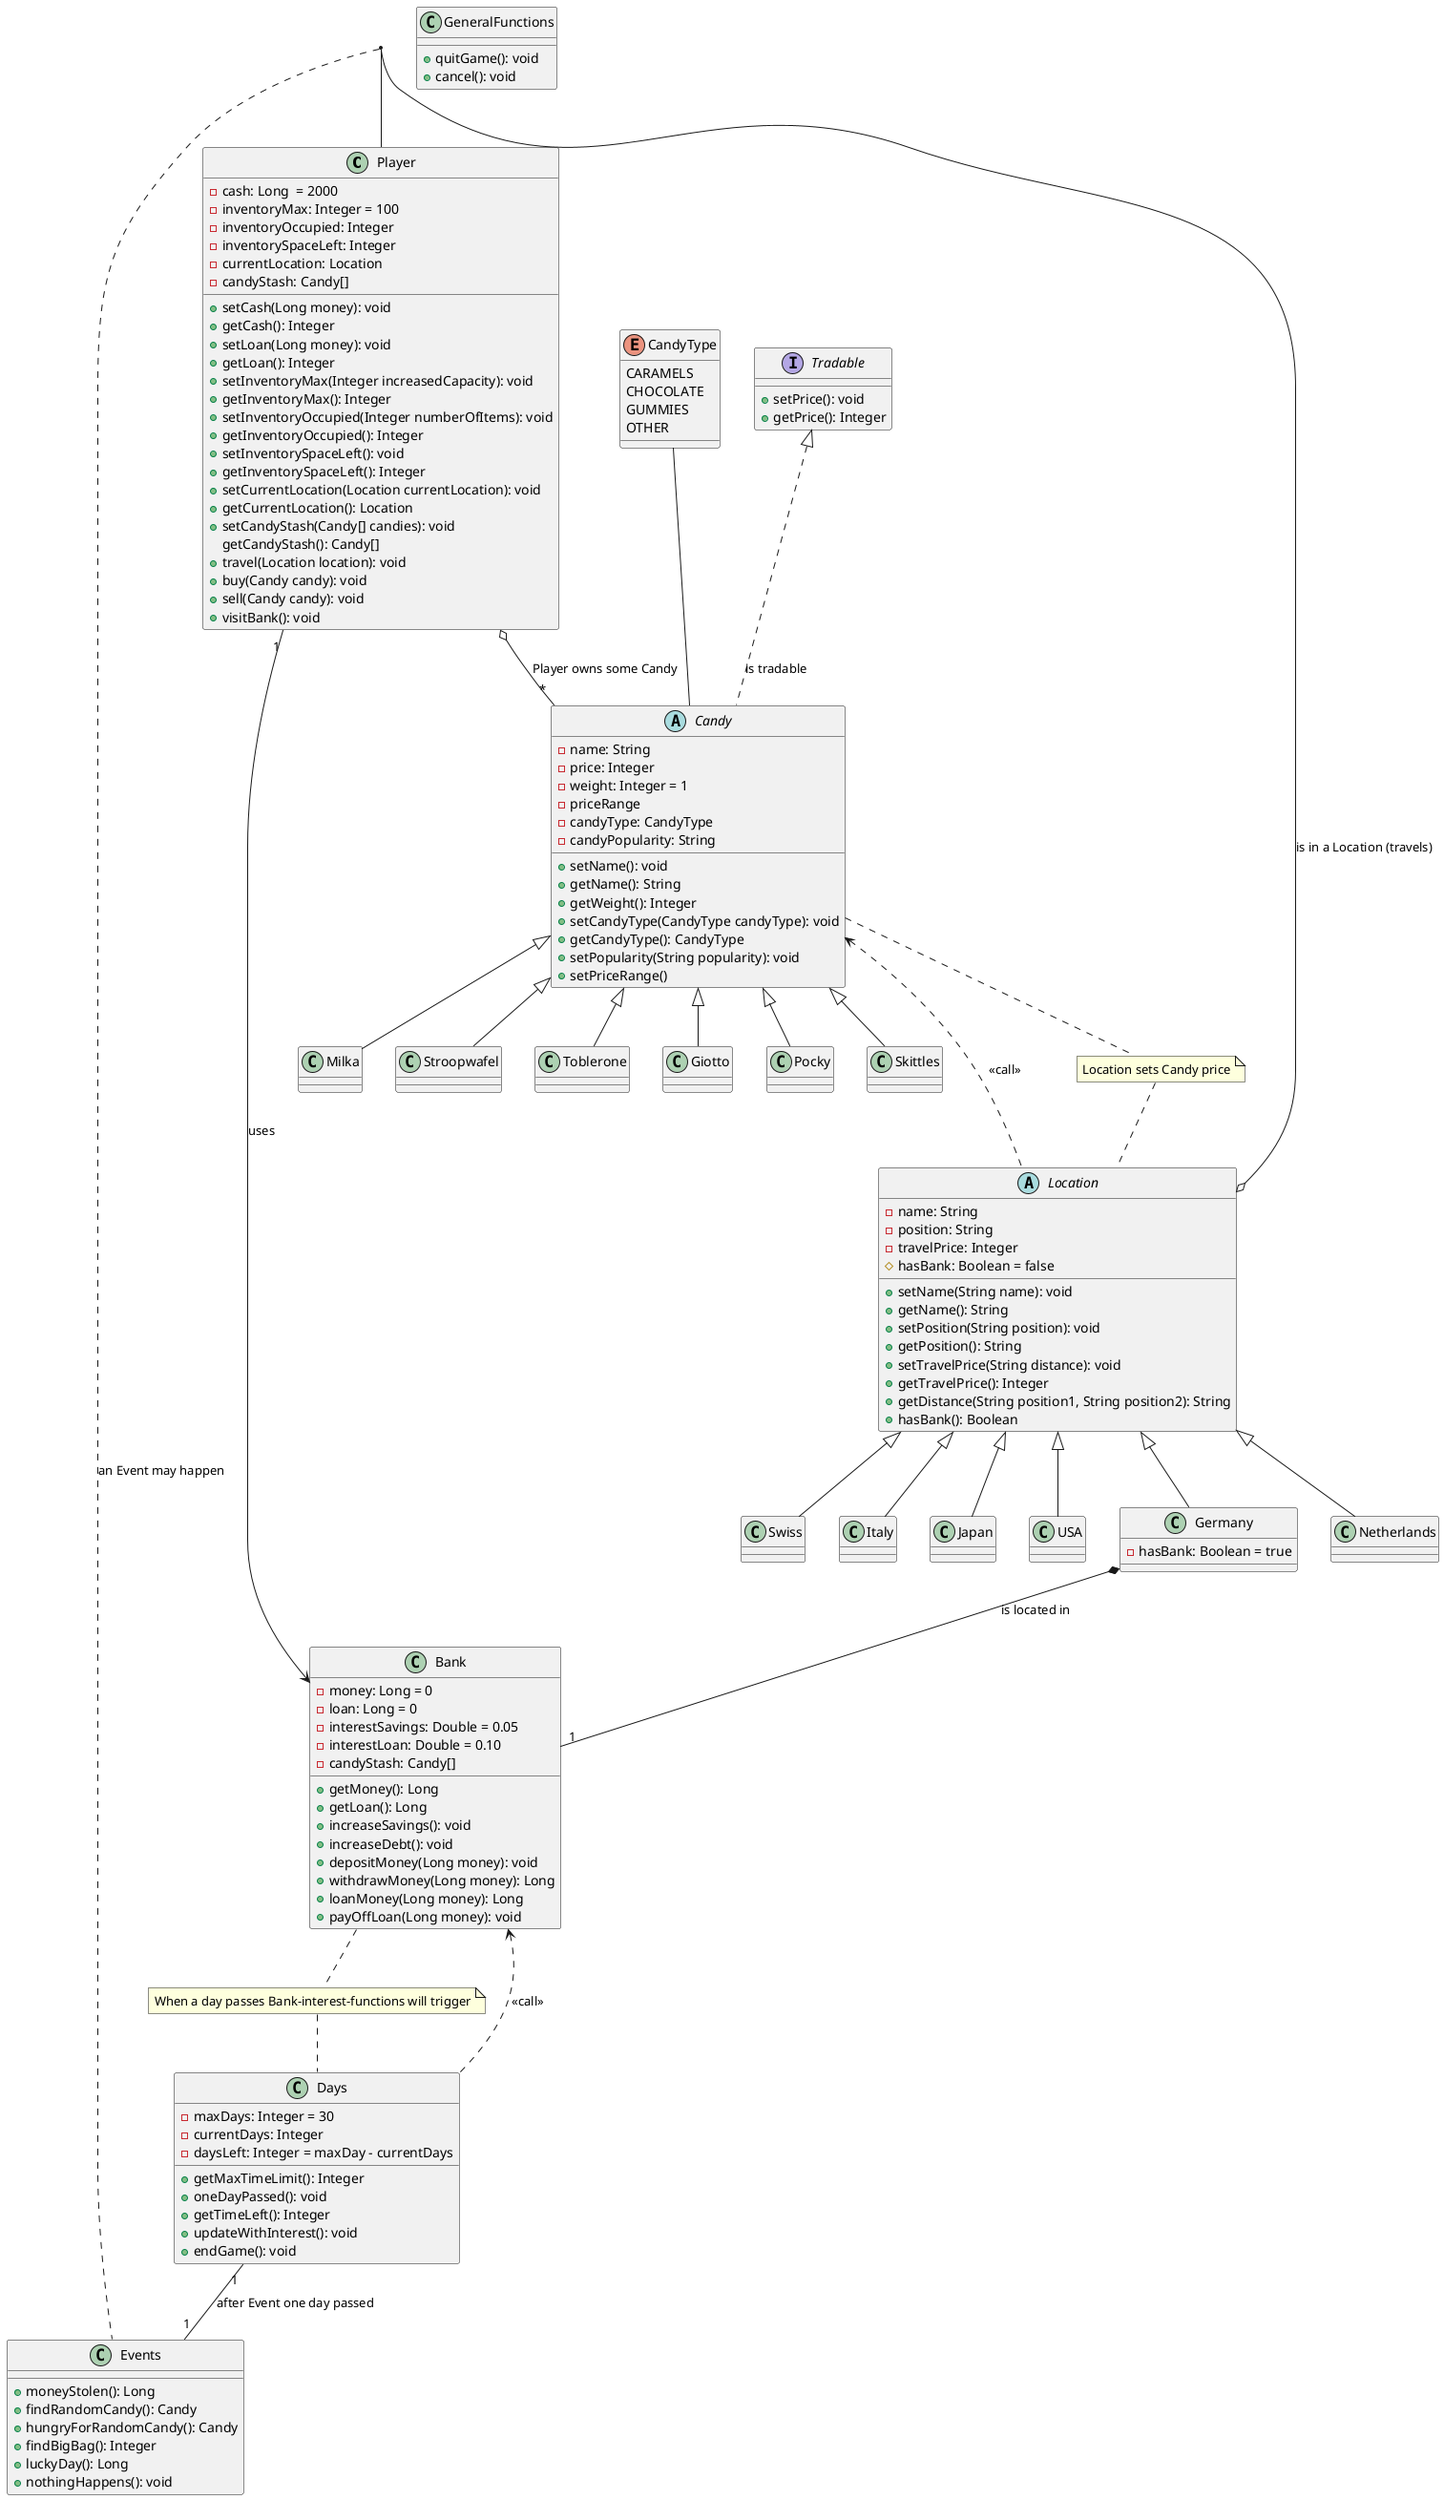 @startuml
'https://plantuml.com/class-diagram

Player "1" --> Bank : uses
Player o-- "*" Candy : Player owns some Candy
Location o-- Player : is in a Location (travels)
(Player, Location) .. Events : an Event may happen
Germany *-- "1" Bank : is located in
Days "1" -- "1" Events : after Event one day passed
CandyType -- Candy
Tradable <|.. Candy : is tradable
Bank <.. Days : <<call>>
Candy <.. Location : <<call>>

note "When a day passes Bank-interest-functions will trigger" as Note
Bank .. Note
Note .. Days

note "Location sets Candy price" as Note2
Candy .. Note2
Note2 .. Location

'Countries
Location <|-- Germany
Location <|-- Netherlands
Location <|-- Swiss
Location <|-- Italy
Location <|-- Japan
Location <|-- USA
'Candies
Candy <|-- Milka
Candy <|-- Stroopwafel
Candy <|-- Toblerone
Candy <|-- Giotto
Candy <|-- Pocky
Candy <|-- Skittles



interface Tradable {
+setPrice(): void
+getPrice(): Integer
}

enum CandyType {
CARAMELS
CHOCOLATE
GUMMIES
OTHER
}

abstract class Candy {
-name: String
-price: Integer
-weight: Integer = 1
-priceRange /'Random * range + minimum'/
-candyType: CandyType
-candyPopularity: String /'{"popular", "normal", "unpopular"} -> different random price ranges'/

+setName(): void
+getName(): String
+getWeight(): Integer
+setCandyType(CandyType candyType): void
+getCandyType(): CandyType
+setPopularity(String popularity): void
/'-setCandyPrice(): void
+getCandyPrice(): Integer'/
+setPriceRange()
}

abstract class Location {
-name: String
/'distance: Integer'/
-position: String /'eu, na, asia'/
'-candyPopularity: String /'{"popular", "normal", "unpopular"} -> different random price ranges'/
-travelPrice: Integer /'price to travel to location, always updates and changes depending on players location'/
#hasBank: Boolean = false

+setName(String name): void
+getName(): String
+setPosition(String position): void
+getPosition(): String
+setTravelPrice(String distance): void
+getTravelPrice(): Integer /'greater distance = more expensive'/
+getDistance(String position1, String position2): String /'check if eu && eu = close, eu && na = far...'/
+hasBank(): Boolean
'+setCandyPrice(): void
}

class Bank {
-money: Long = 0
-loan: Long = 0 /'cant borrow more than 2 digits greater and only when loan/debt is 0'/
-interestSavings: Double = 0.05 /'daily'/
-interestLoan: Double = 0.10 /'daily'/
-candyStash: Candy[]

/'change the bank attribute values inside the class -> void'/
'+setMoney(Long money): void
+getMoney(): Long
'+setLoan(Long loan): void
+getLoan(): Long
/'-increaseSavings(int money, double interestSaving): void '//'autocall when day passes'/
/'-increaseDebt(int debt, double interestLoaning): void'/
+increaseSavings(): void /'uses variables inside class as parameters, dont have to give arguments'/
+increaseDebt(): void
+depositMoney(Long money): void
+withdrawMoney(Long money): Long
+loanMoney(Long money): Long /'get loan int and give it to the player'/
+payOffLoan(Long money): void
}

class Events {
+moneyStolen(): Long
+findRandomCandy(): Candy
+hungryForRandomCandy(): Candy /'random, but more expensive = less likely'/
+findBigBag(): Integer /'only once per game, +50 inventory space, very rare 3%'/
+luckyDay(): Long /'find money if you have debt, amount is debt * 2 and has 1% trigger rate, if no loan then do nothing'/
+nothingHappens(): void
}

class Days {
-maxDays: Integer = 30
-currentDays: Integer
-daysLeft: Integer = maxDay - currentDays
/'1x travel = 1 day'/

+getMaxTimeLimit(): Integer
+oneDayPassed(): void
+getTimeLeft(): Integer
+updateWithInterest(): void /'call bank function that updates savings and debts'/
+endGame(): void
/'finalscore of profit - debts, but can't be smaller than 0'/
/'-> calls quitGame() in the end'/
}

class GeneralFunctions {
+quitGame(): void
+cancel(): void /'cancel action'/
}

class Player {
/'-playerName: String '//'for high score later'/
-cash: Long  = 2000
/'-debt: Long = 0 '//'just call bank variable to show it'/
-inventoryMax: Integer = 100
-inventoryOccupied: Integer
-inventorySpaceLeft: Integer /'inventoryMax - inventoryOccupied'/
-currentLocation: Location
-candyStash: Candy[]

+setCash(Long money): void
+getCash(): Integer
+setLoan(Long money): void
+getLoan(): Integer
+setInventoryMax(Integer increasedCapacity): void /'only happens when the player finds a bag in a rare event'/
+getInventoryMax(): Integer
+setInventoryOccupied(Integer numberOfItems): void
+getInventoryOccupied(): Integer
+setInventorySpaceLeft(): void
+getInventorySpaceLeft(): Integer
+setCurrentLocation(Location currentLocation): void
+getCurrentLocation(): Location
+setCandyStash(Candy[] candies): void
getCandyStash(): Candy[]
+travel(Location location): void /'price for distance travelled later called and will call events and ask for money'/
+buy(Candy candy): void /'add candy to the Candy list and substracts money from cash'/
+sell(Candy candy): void /'remove candy from Candy list and add money to cash'/
+visitBank(): void /'only available if the city has a bank'/
}


'Country instead of city
class Germany {
-hasBank: Boolean = true
/'Europäische Zentralbank (Frankfurt am Main)'/
}

class Japan {
}

class USA {
}

class Italy {
}

class Netherlands {
}

class Swiss {
}


'Candies
class Milka {
'Germany
}

class Pocky {
'Japan
}

class Skittles {
'USA
}

class Giotto {
'Italy
}

class Stroopwafel {
'Netherlands
'Caramel between waffles
}

class Toblerone {
'Swiss
}

@enduml